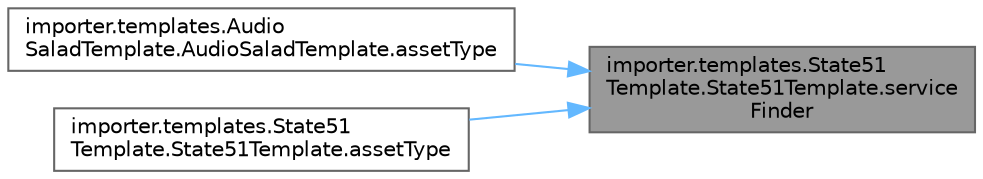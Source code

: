 digraph "importer.templates.State51Template.State51Template.serviceFinder"
{
 // LATEX_PDF_SIZE
  bgcolor="transparent";
  edge [fontname=Helvetica,fontsize=10,labelfontname=Helvetica,labelfontsize=10];
  node [fontname=Helvetica,fontsize=10,shape=box,height=0.2,width=0.4];
  rankdir="RL";
  Node1 [id="Node000001",label="importer.templates.State51\lTemplate.State51Template.service\lFinder",height=0.2,width=0.4,color="gray40", fillcolor="grey60", style="filled", fontcolor="black",tooltip=" "];
  Node1 -> Node2 [id="edge3_Node000001_Node000002",dir="back",color="steelblue1",style="solid",tooltip=" "];
  Node2 [id="Node000002",label="importer.templates.Audio\lSaladTemplate.AudioSaladTemplate.assetType",height=0.2,width=0.4,color="grey40", fillcolor="white", style="filled",URL="$classimporter_1_1templates_1_1_audio_salad_template_1_1_audio_salad_template.html#a3025c2b2b4de70128bdcd789ff99a360",tooltip=" "];
  Node1 -> Node3 [id="edge4_Node000001_Node000003",dir="back",color="steelblue1",style="solid",tooltip=" "];
  Node3 [id="Node000003",label="importer.templates.State51\lTemplate.State51Template.assetType",height=0.2,width=0.4,color="grey40", fillcolor="white", style="filled",URL="$classimporter_1_1templates_1_1_state51_template_1_1_state51_template.html#a0e3f52256c1e3e2c981794ac44b6ba2f",tooltip=" "];
}
